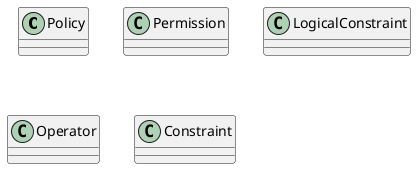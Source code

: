 @startuml
'https://plantuml.com/class-diagram

class Policy


class Permission


class LogicalConstraint

class Operator

class Constraint





@enduml